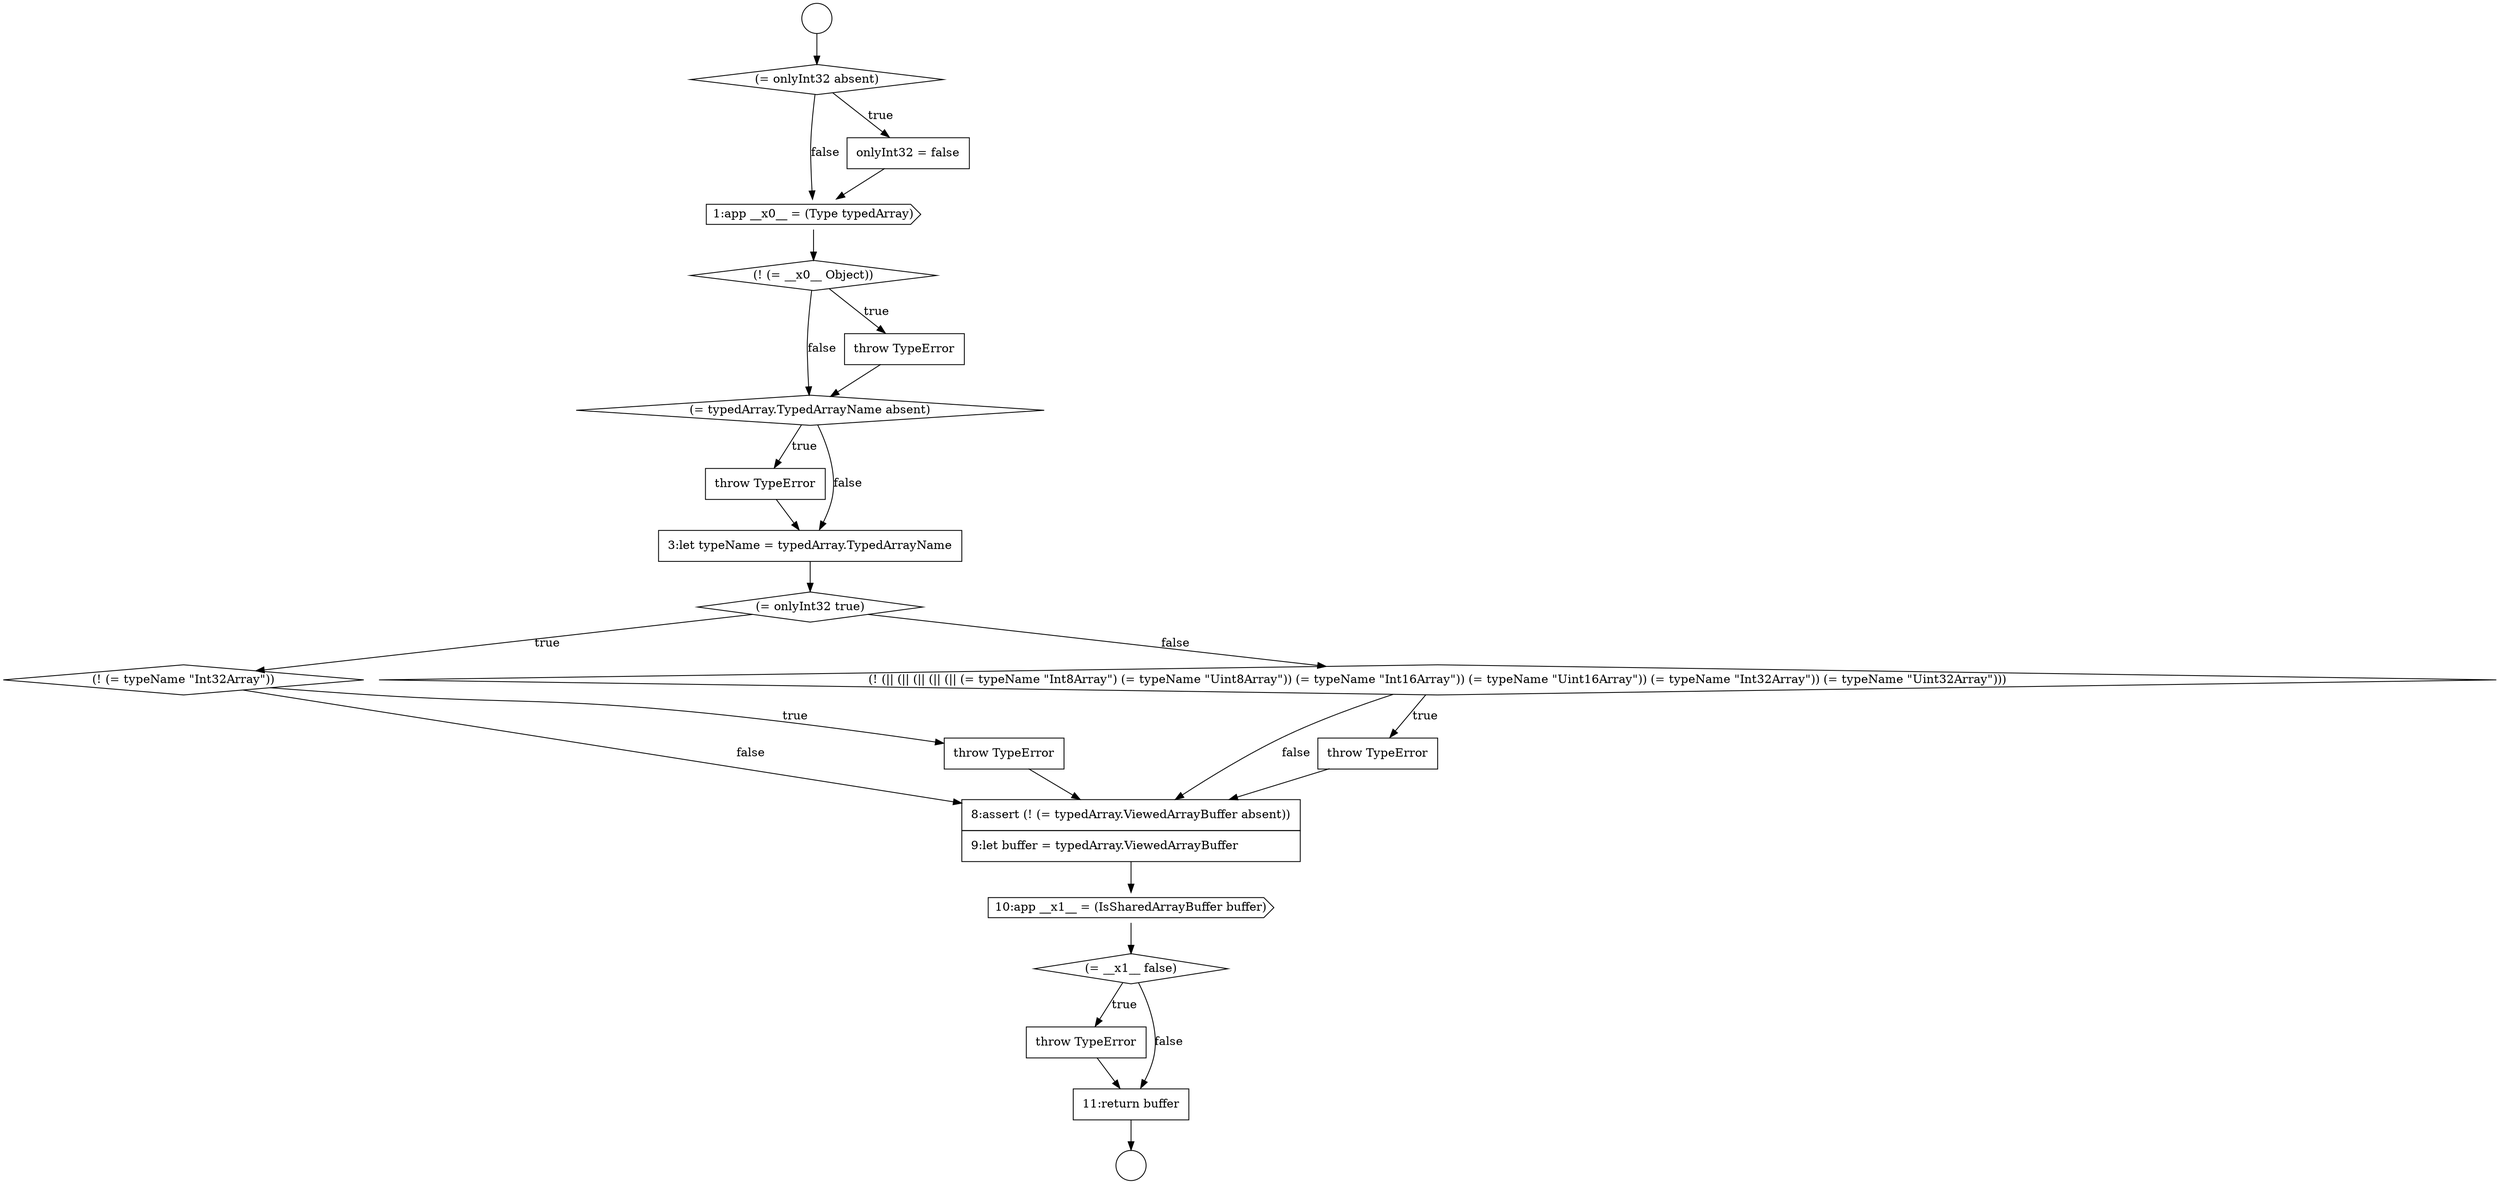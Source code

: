 digraph {
  node16730 [shape=none, margin=0, label=<<font color="black">
    <table border="0" cellborder="1" cellspacing="0" cellpadding="10">
      <tr><td align="left">8:assert (! (= typedArray.ViewedArrayBuffer absent))</td></tr>
      <tr><td align="left">9:let buffer = typedArray.ViewedArrayBuffer</td></tr>
    </table>
  </font>> color="black" fillcolor="white" style=filled]
  node16725 [shape=diamond, label=<<font color="black">(= onlyInt32 true)</font>> color="black" fillcolor="white" style=filled]
  node16729 [shape=none, margin=0, label=<<font color="black">
    <table border="0" cellborder="1" cellspacing="0" cellpadding="10">
      <tr><td align="left">throw TypeError</td></tr>
    </table>
  </font>> color="black" fillcolor="white" style=filled]
  node16719 [shape=cds, label=<<font color="black">1:app __x0__ = (Type typedArray)</font>> color="black" fillcolor="white" style=filled]
  node16715 [shape=circle label=" " color="black" fillcolor="white" style=filled]
  node16722 [shape=diamond, label=<<font color="black">(= typedArray.TypedArrayName absent)</font>> color="black" fillcolor="white" style=filled]
  node16726 [shape=diamond, label=<<font color="black">(! (= typeName &quot;Int32Array&quot;))</font>> color="black" fillcolor="white" style=filled]
  node16723 [shape=none, margin=0, label=<<font color="black">
    <table border="0" cellborder="1" cellspacing="0" cellpadding="10">
      <tr><td align="left">throw TypeError</td></tr>
    </table>
  </font>> color="black" fillcolor="white" style=filled]
  node16731 [shape=cds, label=<<font color="black">10:app __x1__ = (IsSharedArrayBuffer buffer)</font>> color="black" fillcolor="white" style=filled]
  node16727 [shape=none, margin=0, label=<<font color="black">
    <table border="0" cellborder="1" cellspacing="0" cellpadding="10">
      <tr><td align="left">throw TypeError</td></tr>
    </table>
  </font>> color="black" fillcolor="white" style=filled]
  node16728 [shape=diamond, label=<<font color="black">(! (|| (|| (|| (|| (|| (= typeName &quot;Int8Array&quot;) (= typeName &quot;Uint8Array&quot;)) (= typeName &quot;Int16Array&quot;)) (= typeName &quot;Uint16Array&quot;)) (= typeName &quot;Int32Array&quot;)) (= typeName &quot;Uint32Array&quot;)))</font>> color="black" fillcolor="white" style=filled]
  node16724 [shape=none, margin=0, label=<<font color="black">
    <table border="0" cellborder="1" cellspacing="0" cellpadding="10">
      <tr><td align="left">3:let typeName = typedArray.TypedArrayName</td></tr>
    </table>
  </font>> color="black" fillcolor="white" style=filled]
  node16733 [shape=none, margin=0, label=<<font color="black">
    <table border="0" cellborder="1" cellspacing="0" cellpadding="10">
      <tr><td align="left">throw TypeError</td></tr>
    </table>
  </font>> color="black" fillcolor="white" style=filled]
  node16720 [shape=diamond, label=<<font color="black">(! (= __x0__ Object))</font>> color="black" fillcolor="white" style=filled]
  node16721 [shape=none, margin=0, label=<<font color="black">
    <table border="0" cellborder="1" cellspacing="0" cellpadding="10">
      <tr><td align="left">throw TypeError</td></tr>
    </table>
  </font>> color="black" fillcolor="white" style=filled]
  node16716 [shape=circle label=" " color="black" fillcolor="white" style=filled]
  node16718 [shape=none, margin=0, label=<<font color="black">
    <table border="0" cellborder="1" cellspacing="0" cellpadding="10">
      <tr><td align="left">onlyInt32 = false</td></tr>
    </table>
  </font>> color="black" fillcolor="white" style=filled]
  node16732 [shape=diamond, label=<<font color="black">(= __x1__ false)</font>> color="black" fillcolor="white" style=filled]
  node16734 [shape=none, margin=0, label=<<font color="black">
    <table border="0" cellborder="1" cellspacing="0" cellpadding="10">
      <tr><td align="left">11:return buffer</td></tr>
    </table>
  </font>> color="black" fillcolor="white" style=filled]
  node16717 [shape=diamond, label=<<font color="black">(= onlyInt32 absent)</font>> color="black" fillcolor="white" style=filled]
  node16734 -> node16716 [ color="black"]
  node16725 -> node16726 [label=<<font color="black">true</font>> color="black"]
  node16725 -> node16728 [label=<<font color="black">false</font>> color="black"]
  node16720 -> node16721 [label=<<font color="black">true</font>> color="black"]
  node16720 -> node16722 [label=<<font color="black">false</font>> color="black"]
  node16727 -> node16730 [ color="black"]
  node16728 -> node16729 [label=<<font color="black">true</font>> color="black"]
  node16728 -> node16730 [label=<<font color="black">false</font>> color="black"]
  node16721 -> node16722 [ color="black"]
  node16722 -> node16723 [label=<<font color="black">true</font>> color="black"]
  node16722 -> node16724 [label=<<font color="black">false</font>> color="black"]
  node16717 -> node16718 [label=<<font color="black">true</font>> color="black"]
  node16717 -> node16719 [label=<<font color="black">false</font>> color="black"]
  node16724 -> node16725 [ color="black"]
  node16733 -> node16734 [ color="black"]
  node16715 -> node16717 [ color="black"]
  node16729 -> node16730 [ color="black"]
  node16730 -> node16731 [ color="black"]
  node16719 -> node16720 [ color="black"]
  node16723 -> node16724 [ color="black"]
  node16732 -> node16733 [label=<<font color="black">true</font>> color="black"]
  node16732 -> node16734 [label=<<font color="black">false</font>> color="black"]
  node16731 -> node16732 [ color="black"]
  node16718 -> node16719 [ color="black"]
  node16726 -> node16727 [label=<<font color="black">true</font>> color="black"]
  node16726 -> node16730 [label=<<font color="black">false</font>> color="black"]
}
